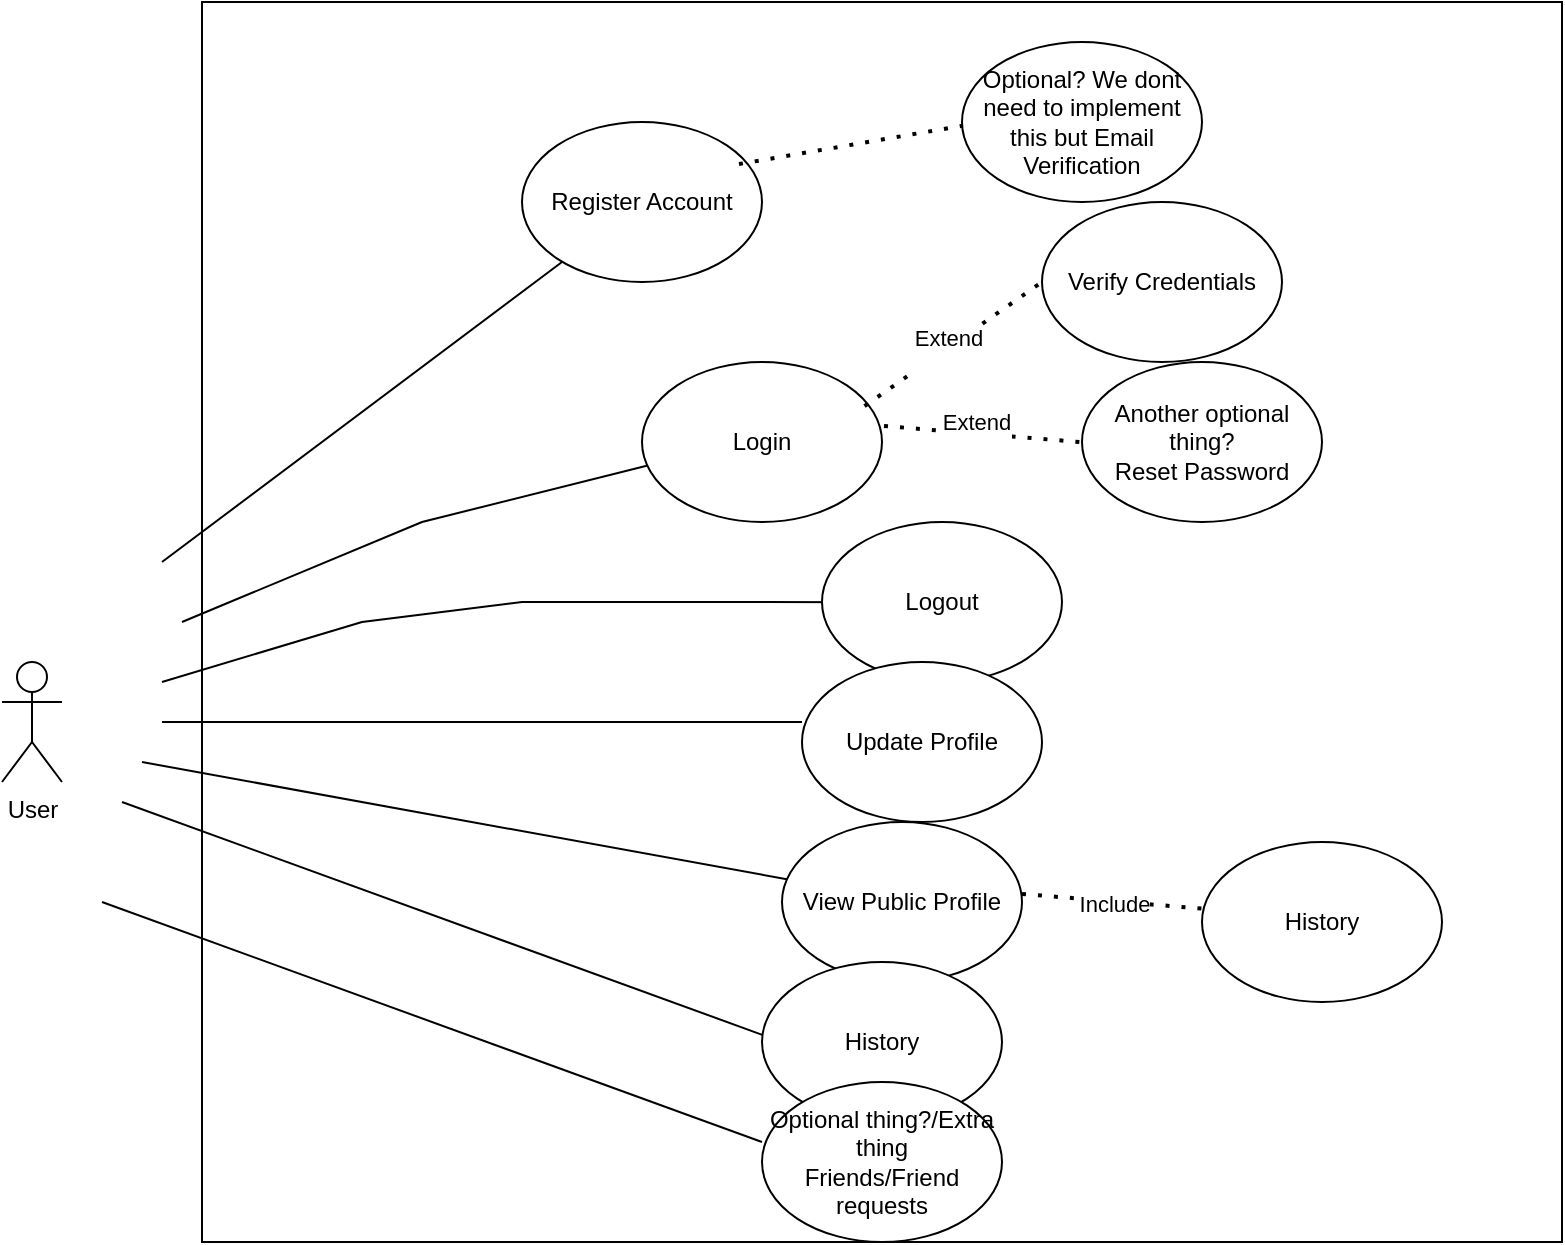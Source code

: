 <mxfile version="24.8.3">
  <diagram name="Page-1" id="_nYNn86NnkzUG_CxbdTY">
    <mxGraphModel dx="1026" dy="684" grid="1" gridSize="10" guides="1" tooltips="1" connect="1" arrows="1" fold="1" page="1" pageScale="1" pageWidth="850" pageHeight="1100" math="0" shadow="0">
      <root>
        <mxCell id="0" />
        <mxCell id="1" parent="0" />
        <mxCell id="f64dAMvXYWGc2JNVotDt-1" value="User" style="shape=umlActor;verticalLabelPosition=bottom;verticalAlign=top;html=1;outlineConnect=0;" parent="1" vertex="1">
          <mxGeometry x="20" y="480" width="30" height="60" as="geometry" />
        </mxCell>
        <mxCell id="f64dAMvXYWGc2JNVotDt-3" value="" style="rounded=0;whiteSpace=wrap;html=1;" parent="1" vertex="1">
          <mxGeometry x="120" y="150" width="680" height="620" as="geometry" />
        </mxCell>
        <mxCell id="f64dAMvXYWGc2JNVotDt-6" value="" style="endArrow=none;html=1;rounded=0;" parent="1" edge="1">
          <mxGeometry width="50" height="50" relative="1" as="geometry">
            <mxPoint x="100" y="430" as="sourcePoint" />
            <mxPoint x="300" y="280" as="targetPoint" />
          </mxGeometry>
        </mxCell>
        <mxCell id="f64dAMvXYWGc2JNVotDt-7" value="Register Account" style="ellipse;whiteSpace=wrap;html=1;" parent="1" vertex="1">
          <mxGeometry x="280" y="210" width="120" height="80" as="geometry" />
        </mxCell>
        <mxCell id="f64dAMvXYWGc2JNVotDt-8" value="" style="endArrow=none;html=1;rounded=0;entryX=0.338;entryY=0.371;entryDx=0;entryDy=0;entryPerimeter=0;" parent="1" target="f64dAMvXYWGc2JNVotDt-3" edge="1">
          <mxGeometry width="50" height="50" relative="1" as="geometry">
            <mxPoint x="110" y="460" as="sourcePoint" />
            <mxPoint x="310" y="300" as="targetPoint" />
            <Array as="points">
              <mxPoint x="230" y="410" />
            </Array>
          </mxGeometry>
        </mxCell>
        <mxCell id="f64dAMvXYWGc2JNVotDt-9" value="Login" style="ellipse;whiteSpace=wrap;html=1;" parent="1" vertex="1">
          <mxGeometry x="340" y="330" width="120" height="80" as="geometry" />
        </mxCell>
        <mxCell id="f64dAMvXYWGc2JNVotDt-10" value="" style="endArrow=none;html=1;rounded=0;entryX=0.485;entryY=0.484;entryDx=0;entryDy=0;entryPerimeter=0;" parent="1" target="f64dAMvXYWGc2JNVotDt-3" edge="1">
          <mxGeometry width="50" height="50" relative="1" as="geometry">
            <mxPoint x="100" y="490" as="sourcePoint" />
            <mxPoint x="350" y="370" as="targetPoint" />
            <Array as="points">
              <mxPoint x="200" y="460" />
              <mxPoint x="280" y="450" />
              <mxPoint x="370" y="450" />
            </Array>
          </mxGeometry>
        </mxCell>
        <mxCell id="f64dAMvXYWGc2JNVotDt-12" value="Logout" style="ellipse;whiteSpace=wrap;html=1;" parent="1" vertex="1">
          <mxGeometry x="430" y="410" width="120" height="80" as="geometry" />
        </mxCell>
        <mxCell id="f64dAMvXYWGc2JNVotDt-13" value="" style="endArrow=none;html=1;rounded=0;" parent="1" edge="1">
          <mxGeometry width="50" height="50" relative="1" as="geometry">
            <mxPoint x="100" y="510" as="sourcePoint" />
            <mxPoint x="420" y="510" as="targetPoint" />
          </mxGeometry>
        </mxCell>
        <mxCell id="f64dAMvXYWGc2JNVotDt-14" value="Update Profile" style="ellipse;whiteSpace=wrap;html=1;" parent="1" vertex="1">
          <mxGeometry x="420" y="480" width="120" height="80" as="geometry" />
        </mxCell>
        <mxCell id="f64dAMvXYWGc2JNVotDt-15" value="" style="endArrow=none;html=1;rounded=0;" parent="1" edge="1">
          <mxGeometry width="50" height="50" relative="1" as="geometry">
            <mxPoint x="90" y="530" as="sourcePoint" />
            <mxPoint x="420" y="590" as="targetPoint" />
          </mxGeometry>
        </mxCell>
        <mxCell id="f64dAMvXYWGc2JNVotDt-16" value="View Public Profile" style="ellipse;whiteSpace=wrap;html=1;" parent="1" vertex="1">
          <mxGeometry x="410" y="560" width="120" height="80" as="geometry" />
        </mxCell>
        <mxCell id="f64dAMvXYWGc2JNVotDt-17" value="" style="endArrow=none;html=1;rounded=0;" parent="1" edge="1">
          <mxGeometry width="50" height="50" relative="1" as="geometry">
            <mxPoint x="80" y="550" as="sourcePoint" />
            <mxPoint x="410" y="670" as="targetPoint" />
          </mxGeometry>
        </mxCell>
        <mxCell id="f64dAMvXYWGc2JNVotDt-18" value="History" style="ellipse;whiteSpace=wrap;html=1;" parent="1" vertex="1">
          <mxGeometry x="400" y="630" width="120" height="80" as="geometry" />
        </mxCell>
        <mxCell id="f64dAMvXYWGc2JNVotDt-19" value="" style="endArrow=none;dashed=1;html=1;dashPattern=1 3;strokeWidth=2;rounded=0;exitX=0.927;exitY=0.276;exitDx=0;exitDy=0;exitPerimeter=0;" parent="1" source="f64dAMvXYWGc2JNVotDt-9" edge="1">
          <mxGeometry width="50" height="50" relative="1" as="geometry">
            <mxPoint x="490" y="340" as="sourcePoint" />
            <mxPoint x="540" y="290" as="targetPoint" />
          </mxGeometry>
        </mxCell>
        <mxCell id="f64dAMvXYWGc2JNVotDt-22" value="Extend&lt;div&gt;&lt;br&gt;&lt;/div&gt;" style="edgeLabel;html=1;align=center;verticalAlign=middle;resizable=0;points=[];" parent="f64dAMvXYWGc2JNVotDt-19" vertex="1" connectable="0">
          <mxGeometry x="-0.088" y="-1" relative="1" as="geometry">
            <mxPoint as="offset" />
          </mxGeometry>
        </mxCell>
        <mxCell id="f64dAMvXYWGc2JNVotDt-20" value="Verify Credentials" style="ellipse;whiteSpace=wrap;html=1;" parent="1" vertex="1">
          <mxGeometry x="540" y="250" width="120" height="80" as="geometry" />
        </mxCell>
        <mxCell id="f64dAMvXYWGc2JNVotDt-23" value="" style="endArrow=none;dashed=1;html=1;dashPattern=1 3;strokeWidth=2;rounded=0;exitX=0.904;exitY=0.263;exitDx=0;exitDy=0;exitPerimeter=0;entryX=0.574;entryY=0.097;entryDx=0;entryDy=0;entryPerimeter=0;" parent="1" source="f64dAMvXYWGc2JNVotDt-7" target="f64dAMvXYWGc2JNVotDt-3" edge="1">
          <mxGeometry width="50" height="50" relative="1" as="geometry">
            <mxPoint x="420" y="240" as="sourcePoint" />
            <mxPoint x="470" y="190" as="targetPoint" />
          </mxGeometry>
        </mxCell>
        <mxCell id="f64dAMvXYWGc2JNVotDt-24" value="Optional? We dont need to implement this but Email Verification" style="ellipse;whiteSpace=wrap;html=1;" parent="1" vertex="1">
          <mxGeometry x="500" y="170" width="120" height="80" as="geometry" />
        </mxCell>
        <mxCell id="f64dAMvXYWGc2JNVotDt-25" value="" style="endArrow=none;dashed=1;html=1;dashPattern=1 3;strokeWidth=2;rounded=0;exitX=0.927;exitY=0.276;exitDx=0;exitDy=0;exitPerimeter=0;entryX=0.647;entryY=0.355;entryDx=0;entryDy=0;entryPerimeter=0;" parent="1" target="f64dAMvXYWGc2JNVotDt-3" edge="1">
          <mxGeometry width="50" height="50" relative="1" as="geometry">
            <mxPoint x="461" y="362" as="sourcePoint" />
            <mxPoint x="550" y="300" as="targetPoint" />
          </mxGeometry>
        </mxCell>
        <mxCell id="f64dAMvXYWGc2JNVotDt-26" value="Extend&lt;div&gt;&lt;br&gt;&lt;/div&gt;" style="edgeLabel;html=1;align=center;verticalAlign=middle;resizable=0;points=[];" parent="f64dAMvXYWGc2JNVotDt-25" vertex="1" connectable="0">
          <mxGeometry x="-0.088" y="-1" relative="1" as="geometry">
            <mxPoint as="offset" />
          </mxGeometry>
        </mxCell>
        <mxCell id="f64dAMvXYWGc2JNVotDt-27" value="Another optional thing?&lt;br&gt;Reset Password" style="ellipse;whiteSpace=wrap;html=1;" parent="1" vertex="1">
          <mxGeometry x="560" y="330" width="120" height="80" as="geometry" />
        </mxCell>
        <mxCell id="f64dAMvXYWGc2JNVotDt-28" value="" style="endArrow=none;html=1;rounded=0;" parent="1" edge="1">
          <mxGeometry width="50" height="50" relative="1" as="geometry">
            <mxPoint x="70" y="600" as="sourcePoint" />
            <mxPoint x="400" y="720" as="targetPoint" />
          </mxGeometry>
        </mxCell>
        <mxCell id="f64dAMvXYWGc2JNVotDt-29" value="Optional thing?/Extra thing&lt;br&gt;Friends/Friend requests" style="ellipse;whiteSpace=wrap;html=1;" parent="1" vertex="1">
          <mxGeometry x="400" y="690" width="120" height="80" as="geometry" />
        </mxCell>
        <mxCell id="f64dAMvXYWGc2JNVotDt-30" value="" style="endArrow=none;dashed=1;html=1;dashPattern=1 3;strokeWidth=2;rounded=0;exitX=0.927;exitY=0.276;exitDx=0;exitDy=0;exitPerimeter=0;entryX=0.647;entryY=0.355;entryDx=0;entryDy=0;entryPerimeter=0;" parent="1" edge="1">
          <mxGeometry width="50" height="50" relative="1" as="geometry">
            <mxPoint x="530" y="596" as="sourcePoint" />
            <mxPoint x="629" y="604" as="targetPoint" />
          </mxGeometry>
        </mxCell>
        <mxCell id="f64dAMvXYWGc2JNVotDt-31" value="&lt;div&gt;Include&lt;/div&gt;" style="edgeLabel;html=1;align=center;verticalAlign=middle;resizable=0;points=[];" parent="f64dAMvXYWGc2JNVotDt-30" vertex="1" connectable="0">
          <mxGeometry x="-0.088" y="-1" relative="1" as="geometry">
            <mxPoint as="offset" />
          </mxGeometry>
        </mxCell>
        <mxCell id="f64dAMvXYWGc2JNVotDt-32" value="History" style="ellipse;whiteSpace=wrap;html=1;" parent="1" vertex="1">
          <mxGeometry x="620" y="570" width="120" height="80" as="geometry" />
        </mxCell>
      </root>
    </mxGraphModel>
  </diagram>
</mxfile>
